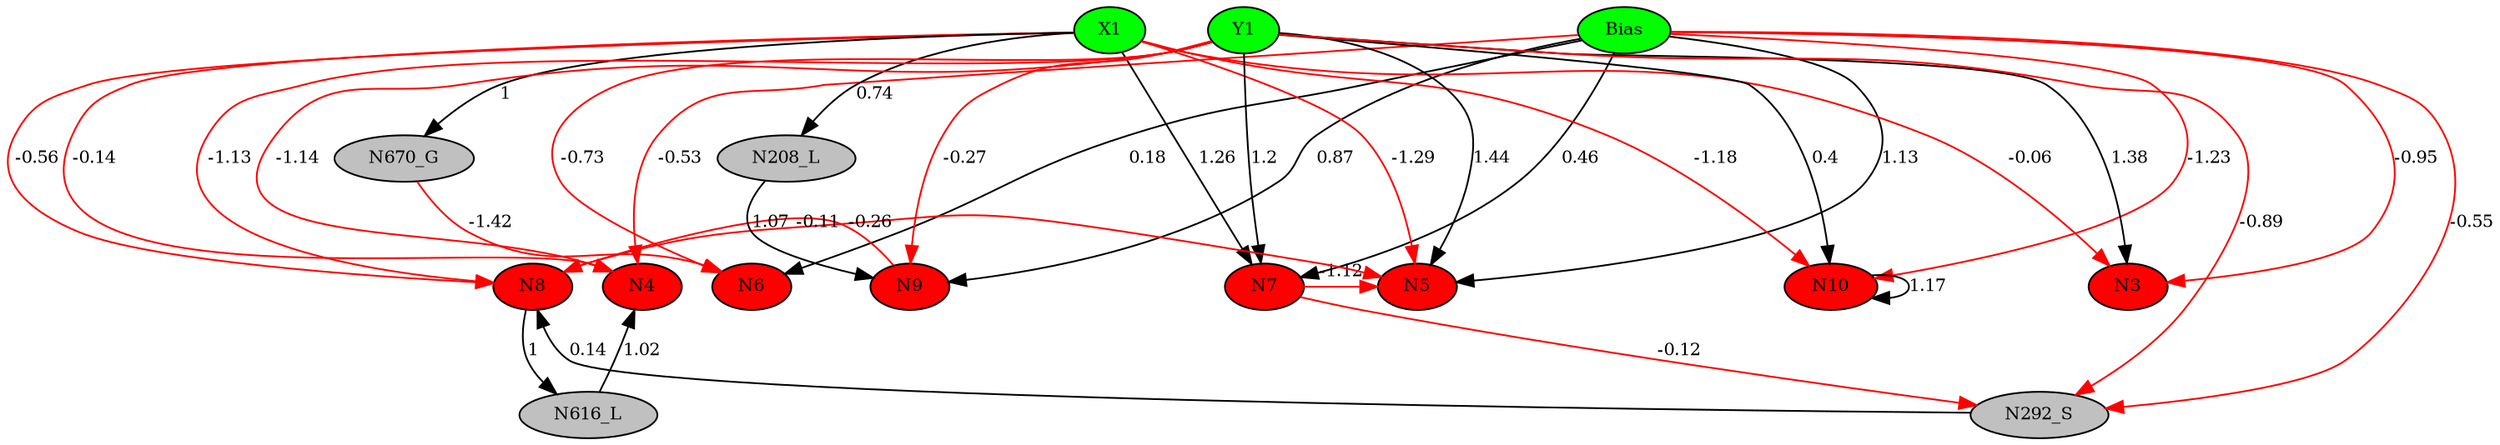 digraph g { 
N0 [shape=ellipse, label=Bias,fontsize=10,height=0.1,width=0.1,style=filled,fillcolor=green]
N1[shape=ellipse label=X1,fontsize=10,height=0.1,width=0.1,style=filled,fillcolor=green]
N2[shape=ellipse label=Y1,fontsize=10,height=0.1,width=0.1,style=filled,fillcolor=green]
N3[shape=ellipse,fontsize = 10, height = 0.1, width = 0.1, style = filled, fillcolor = red]
N4[shape=ellipse,fontsize = 10, height = 0.1, width = 0.1, style = filled, fillcolor = red]
N5[shape=ellipse,fontsize = 10, height = 0.1, width = 0.1, style = filled, fillcolor = red]
N6[shape=ellipse,fontsize = 10, height = 0.1, width = 0.1, style = filled, fillcolor = red]
N7[shape=ellipse,fontsize = 10, height = 0.1, width = 0.1, style = filled, fillcolor = red]
N8[shape=ellipse,fontsize = 10, height = 0.1, width = 0.1, style = filled, fillcolor = red]
N9[shape=ellipse,fontsize = 10, height = 0.1, width = 0.1, style = filled, fillcolor = red]
N10[shape=ellipse,fontsize = 10, height = 0.1, width = 0.1, style = filled, fillcolor = red]
N208[shape=ellipse, label=N208_L,fontsize=10,height=0.1,width=0.1,style=filled,fillcolor=gray]
N292[shape=ellipse, label=N292_S,fontsize=10,height=0.1,width=0.1,style=filled,fillcolor=gray]
N616[shape=ellipse, label=N616_L,fontsize=10,height=0.1,width=0.1,style=filled,fillcolor=gray]
N670[shape=ellipse, label=N670_G,fontsize=10,height=0.1,width=0.1,style=filled,fillcolor=gray]
N0 -> N3 [color=red] [arrowType=inv][ label=-0.95,fontsize=10]
N1 -> N3 [color=red] [arrowType=inv][ label=-0.06,fontsize=10]
N2 -> N3 [color=black] [ label=1.38,fontsize=10]
N0 -> N4 [color=red] [arrowType=inv][ label=-0.53,fontsize=10]
N1 -> N4 [color=red] [arrowType=inv][ label=-0.14,fontsize=10]
N2 -> N4 [color=red] [arrowType=inv][ label=-1.14,fontsize=10]
N0 -> N5 [color=black] [ label=1.13,fontsize=10]
N1 -> N5 [color=red] [arrowType=inv][ label=-1.29,fontsize=10]
N2 -> N5 [color=black] [ label=1.44,fontsize=10]
N0 -> N6 [color=black] [ label=0.18,fontsize=10]
N2 -> N6 [color=red] [arrowType=inv][ label=-0.73,fontsize=10]
N0 -> N7 [color=black] [ label=0.46,fontsize=10]
N1 -> N7 [color=black] [ label=1.26,fontsize=10]
N2 -> N7 [color=black] [ label=1.2,fontsize=10]
N1 -> N8 [color=red] [arrowType=inv][ label=-0.56,fontsize=10]
N2 -> N8 [color=red] [arrowType=inv][ label=-1.13,fontsize=10]
N0 -> N9 [color=black] [ label=0.87,fontsize=10]
N2 -> N9 [color=red] [arrowType=inv][ label=-0.27,fontsize=10]
N0 -> N10 [color=red] [arrowType=inv][ label=-1.23,fontsize=10]
N1 -> N10 [color=red] [arrowType=inv][ label=-1.18,fontsize=10]
N2 -> N10 [color=black] [ label=0.4,fontsize=10]
N9 -> N8 [color=red] [arrowType=inv][ label=-0.11,fontsize=10]
N1 -> N208 [color=black] [ label=0.74,fontsize=10]
N208 -> N9 [color=black] [ label=1.07,fontsize=10]
N0 -> N292 [color=red] [arrowType=inv][ label=-0.55,fontsize=10]
N292 -> N8 [color=black] [ label=0.14,fontsize=10]
N7 -> N5 [color=red] [arrowType=inv][ label=-1.12,fontsize=10]
N10 -> N10 [color=black] [ label=1.17,fontsize=10]
N7 -> N292 [color=red] [arrowType=inv][ label=-0.12,fontsize=10]
N2 -> N292 [color=red] [arrowType=inv][ label=-0.89,fontsize=10]
N8 -> N5 [color=red] [arrowType=inv][ label=-0.26,fontsize=10]
N8 -> N616 [color=black] [ label=1,fontsize=10]
N616 -> N4 [color=black] [ label=1.02,fontsize=10]
N1 -> N670 [color=black] [ label=1,fontsize=10]
N670 -> N6 [color=red] [arrowType=inv][ label=-1.42,fontsize=10]
 { rank=same; 
N3
N4
N5
N6
N7
N8
N9
N10
 } 
 { rank=same; 
N1 ->N2 ->N0 [style=invis]
 } 
}
